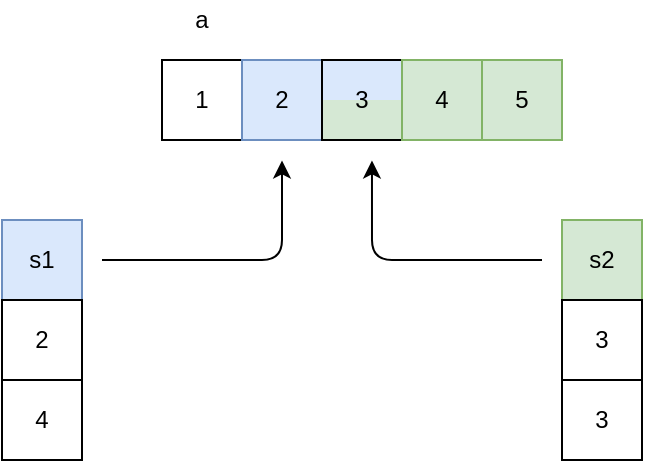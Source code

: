 <mxfile version="12.5.3" type="device"><diagram id="C7_qQfN1ucEE5p5SSiXH" name="第 1 页"><mxGraphModel dx="981" dy="594" grid="1" gridSize="10" guides="1" tooltips="1" connect="1" arrows="1" fold="1" page="1" pageScale="1" pageWidth="827" pageHeight="1169" math="0" shadow="0"><root><mxCell id="0"/><mxCell id="1" parent="0"/><mxCell id="KA6CUsAUbh--n8-vP6Wi-33" value="" style="rounded=0;whiteSpace=wrap;html=1;fillColor=#d5e8d4;strokeColor=none;" vertex="1" parent="1"><mxGeometry x="400" y="140" width="40" height="20" as="geometry"/></mxCell><mxCell id="KA6CUsAUbh--n8-vP6Wi-31" value="" style="rounded=0;whiteSpace=wrap;html=1;fillColor=#dae8fc;strokeColor=none;" vertex="1" parent="1"><mxGeometry x="400" y="120" width="40" height="20" as="geometry"/></mxCell><mxCell id="KA6CUsAUbh--n8-vP6Wi-9" value="1" style="rounded=0;whiteSpace=wrap;html=1;" vertex="1" parent="1"><mxGeometry x="320" y="120" width="40" height="40" as="geometry"/></mxCell><mxCell id="KA6CUsAUbh--n8-vP6Wi-10" value="2" style="rounded=0;whiteSpace=wrap;html=1;fillColor=#dae8fc;strokeColor=#6c8ebf;" vertex="1" parent="1"><mxGeometry x="360" y="120" width="40" height="40" as="geometry"/></mxCell><mxCell id="KA6CUsAUbh--n8-vP6Wi-11" value="3" style="rounded=0;whiteSpace=wrap;html=1;fillColor=none;strokeColor=#000000;gradientColor=#ffffff;" vertex="1" parent="1"><mxGeometry x="400" y="120" width="40" height="40" as="geometry"/></mxCell><mxCell id="KA6CUsAUbh--n8-vP6Wi-12" value="4" style="rounded=0;whiteSpace=wrap;html=1;fillColor=#d5e8d4;strokeColor=#82b366;" vertex="1" parent="1"><mxGeometry x="440" y="120" width="40" height="40" as="geometry"/></mxCell><mxCell id="KA6CUsAUbh--n8-vP6Wi-13" value="5" style="rounded=0;whiteSpace=wrap;html=1;fillColor=#d5e8d4;strokeColor=#82b366;" vertex="1" parent="1"><mxGeometry x="480" y="120" width="40" height="40" as="geometry"/></mxCell><mxCell id="KA6CUsAUbh--n8-vP6Wi-14" value="a" style="text;html=1;strokeColor=none;fillColor=none;align=center;verticalAlign=middle;whiteSpace=wrap;rounded=0;" vertex="1" parent="1"><mxGeometry x="320" y="90" width="40" height="20" as="geometry"/></mxCell><mxCell id="KA6CUsAUbh--n8-vP6Wi-19" value="s1" style="rounded=0;whiteSpace=wrap;html=1;fillColor=#dae8fc;strokeColor=#6c8ebf;" vertex="1" parent="1"><mxGeometry x="240" y="200" width="40" height="40" as="geometry"/></mxCell><mxCell id="KA6CUsAUbh--n8-vP6Wi-21" value="2" style="rounded=0;whiteSpace=wrap;html=1;" vertex="1" parent="1"><mxGeometry x="240" y="240" width="40" height="40" as="geometry"/></mxCell><mxCell id="KA6CUsAUbh--n8-vP6Wi-22" value="4" style="rounded=0;whiteSpace=wrap;html=1;" vertex="1" parent="1"><mxGeometry x="240" y="280" width="40" height="40" as="geometry"/></mxCell><mxCell id="KA6CUsAUbh--n8-vP6Wi-25" value="" style="edgeStyle=segmentEdgeStyle;endArrow=classic;html=1;" edge="1" parent="1"><mxGeometry width="50" height="50" relative="1" as="geometry"><mxPoint x="290" y="220" as="sourcePoint"/><mxPoint x="380" y="170.21" as="targetPoint"/></mxGeometry></mxCell><mxCell id="KA6CUsAUbh--n8-vP6Wi-26" value="s2" style="rounded=0;whiteSpace=wrap;html=1;fillColor=#d5e8d4;strokeColor=#82b366;" vertex="1" parent="1"><mxGeometry x="520" y="200" width="40" height="40" as="geometry"/></mxCell><mxCell id="KA6CUsAUbh--n8-vP6Wi-27" value="3" style="rounded=0;whiteSpace=wrap;html=1;" vertex="1" parent="1"><mxGeometry x="520" y="240" width="40" height="40" as="geometry"/></mxCell><mxCell id="KA6CUsAUbh--n8-vP6Wi-28" value="3" style="rounded=0;whiteSpace=wrap;html=1;" vertex="1" parent="1"><mxGeometry x="520" y="280" width="40" height="40" as="geometry"/></mxCell><mxCell id="KA6CUsAUbh--n8-vP6Wi-29" value="" style="edgeStyle=segmentEdgeStyle;endArrow=classic;html=1;" edge="1" parent="1"><mxGeometry width="50" height="50" relative="1" as="geometry"><mxPoint x="510" y="220" as="sourcePoint"/><mxPoint x="424.98" y="170.21" as="targetPoint"/></mxGeometry></mxCell></root></mxGraphModel></diagram></mxfile>
